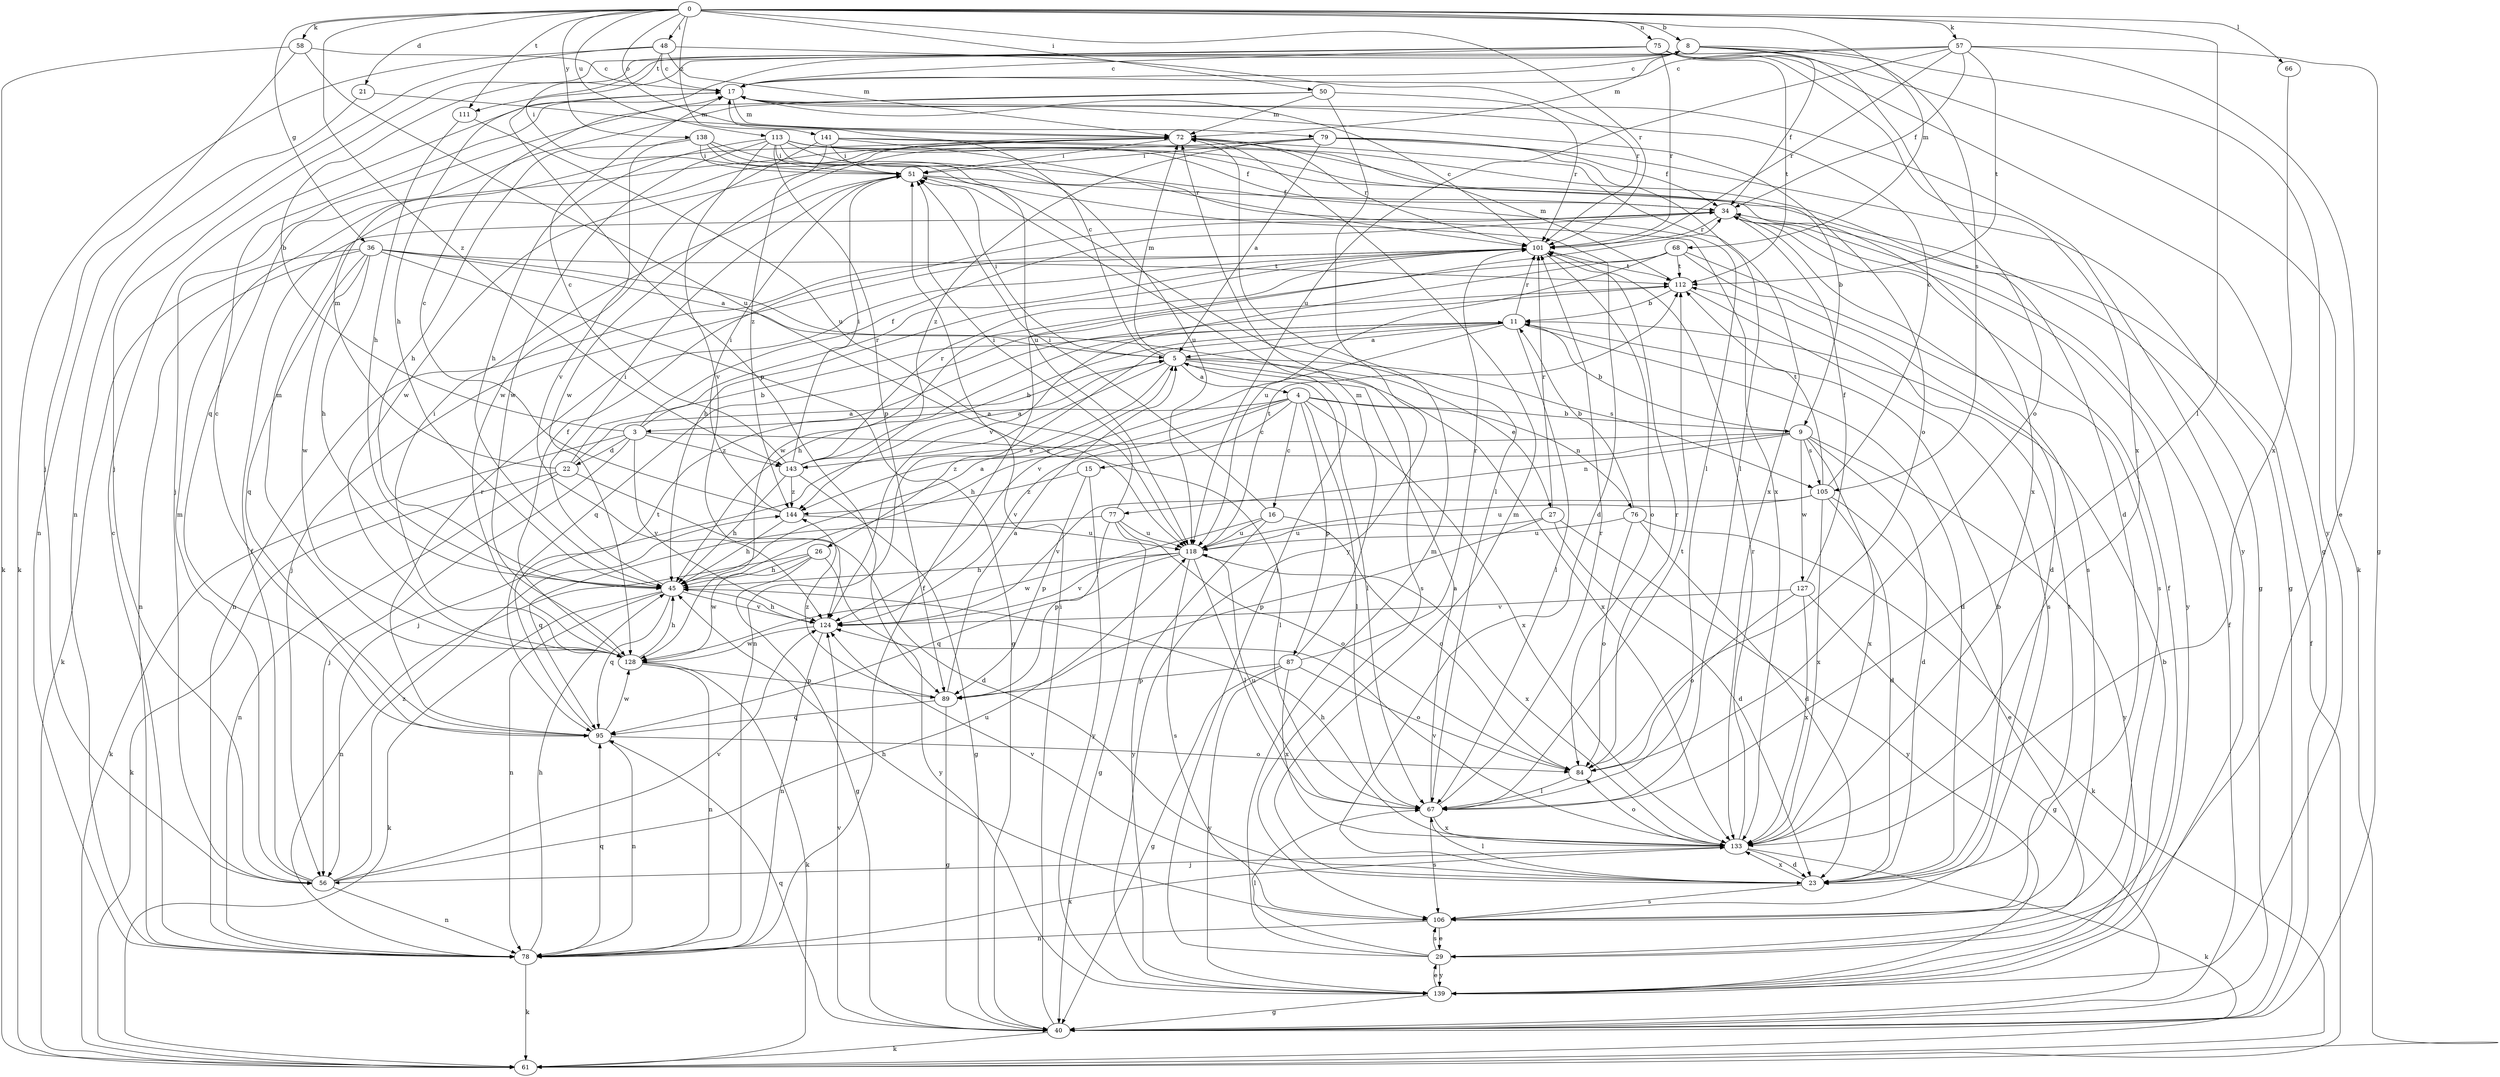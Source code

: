 strict digraph  {
0;
3;
4;
5;
8;
9;
11;
15;
16;
17;
21;
22;
23;
26;
27;
29;
34;
36;
40;
45;
48;
50;
51;
56;
57;
58;
61;
66;
67;
68;
72;
75;
76;
77;
78;
79;
84;
87;
89;
95;
101;
105;
106;
111;
112;
113;
118;
124;
127;
128;
133;
138;
139;
141;
143;
144;
0 -> 8  [label=b];
0 -> 21  [label=d];
0 -> 36  [label=g];
0 -> 48  [label=i];
0 -> 50  [label=i];
0 -> 57  [label=k];
0 -> 58  [label=k];
0 -> 66  [label=l];
0 -> 67  [label=l];
0 -> 68  [label=m];
0 -> 75  [label=n];
0 -> 79  [label=o];
0 -> 101  [label=r];
0 -> 111  [label=t];
0 -> 113  [label=u];
0 -> 138  [label=y];
0 -> 141  [label=z];
0 -> 143  [label=z];
3 -> 8  [label=b];
3 -> 22  [label=d];
3 -> 34  [label=f];
3 -> 56  [label=j];
3 -> 61  [label=k];
3 -> 67  [label=l];
3 -> 101  [label=r];
3 -> 124  [label=v];
3 -> 143  [label=z];
4 -> 3  [label=a];
4 -> 9  [label=b];
4 -> 15  [label=c];
4 -> 16  [label=c];
4 -> 45  [label=h];
4 -> 67  [label=l];
4 -> 76  [label=n];
4 -> 87  [label=p];
4 -> 124  [label=v];
4 -> 133  [label=x];
5 -> 4  [label=a];
5 -> 17  [label=c];
5 -> 26  [label=e];
5 -> 27  [label=e];
5 -> 51  [label=i];
5 -> 56  [label=j];
5 -> 67  [label=l];
5 -> 72  [label=m];
5 -> 105  [label=s];
5 -> 133  [label=x];
8 -> 17  [label=c];
8 -> 34  [label=f];
8 -> 72  [label=m];
8 -> 84  [label=o];
8 -> 105  [label=s];
8 -> 111  [label=t];
8 -> 139  [label=y];
9 -> 11  [label=b];
9 -> 23  [label=d];
9 -> 77  [label=n];
9 -> 105  [label=s];
9 -> 127  [label=w];
9 -> 133  [label=x];
9 -> 139  [label=y];
9 -> 143  [label=z];
9 -> 144  [label=z];
11 -> 5  [label=a];
11 -> 23  [label=d];
11 -> 45  [label=h];
11 -> 67  [label=l];
11 -> 78  [label=n];
11 -> 101  [label=r];
11 -> 124  [label=v];
15 -> 89  [label=p];
15 -> 139  [label=y];
15 -> 144  [label=z];
16 -> 51  [label=i];
16 -> 84  [label=o];
16 -> 118  [label=u];
16 -> 128  [label=w];
16 -> 139  [label=y];
17 -> 72  [label=m];
17 -> 84  [label=o];
17 -> 139  [label=y];
21 -> 72  [label=m];
21 -> 78  [label=n];
22 -> 5  [label=a];
22 -> 11  [label=b];
22 -> 23  [label=d];
22 -> 61  [label=k];
22 -> 72  [label=m];
22 -> 78  [label=n];
23 -> 11  [label=b];
23 -> 67  [label=l];
23 -> 72  [label=m];
23 -> 106  [label=s];
23 -> 124  [label=v];
23 -> 133  [label=x];
26 -> 40  [label=g];
26 -> 45  [label=h];
26 -> 78  [label=n];
26 -> 128  [label=w];
26 -> 139  [label=y];
27 -> 23  [label=d];
27 -> 89  [label=p];
27 -> 101  [label=r];
27 -> 118  [label=u];
27 -> 139  [label=y];
29 -> 34  [label=f];
29 -> 51  [label=i];
29 -> 67  [label=l];
29 -> 72  [label=m];
29 -> 106  [label=s];
29 -> 139  [label=y];
34 -> 101  [label=r];
34 -> 106  [label=s];
34 -> 139  [label=y];
36 -> 5  [label=a];
36 -> 40  [label=g];
36 -> 45  [label=h];
36 -> 61  [label=k];
36 -> 78  [label=n];
36 -> 95  [label=q];
36 -> 106  [label=s];
36 -> 112  [label=t];
36 -> 128  [label=w];
40 -> 34  [label=f];
40 -> 51  [label=i];
40 -> 61  [label=k];
40 -> 95  [label=q];
40 -> 124  [label=v];
45 -> 5  [label=a];
45 -> 51  [label=i];
45 -> 61  [label=k];
45 -> 78  [label=n];
45 -> 95  [label=q];
45 -> 124  [label=v];
48 -> 17  [label=c];
48 -> 51  [label=i];
48 -> 61  [label=k];
48 -> 72  [label=m];
48 -> 78  [label=n];
48 -> 101  [label=r];
50 -> 56  [label=j];
50 -> 72  [label=m];
50 -> 95  [label=q];
50 -> 101  [label=r];
50 -> 139  [label=y];
51 -> 34  [label=f];
51 -> 67  [label=l];
56 -> 34  [label=f];
56 -> 72  [label=m];
56 -> 78  [label=n];
56 -> 118  [label=u];
56 -> 124  [label=v];
56 -> 144  [label=z];
57 -> 17  [label=c];
57 -> 29  [label=e];
57 -> 34  [label=f];
57 -> 40  [label=g];
57 -> 45  [label=h];
57 -> 101  [label=r];
57 -> 112  [label=t];
57 -> 118  [label=u];
58 -> 17  [label=c];
58 -> 56  [label=j];
58 -> 61  [label=k];
58 -> 118  [label=u];
61 -> 34  [label=f];
66 -> 133  [label=x];
67 -> 5  [label=a];
67 -> 101  [label=r];
67 -> 106  [label=s];
67 -> 112  [label=t];
67 -> 118  [label=u];
67 -> 133  [label=x];
68 -> 23  [label=d];
68 -> 106  [label=s];
68 -> 112  [label=t];
68 -> 118  [label=u];
68 -> 124  [label=v];
68 -> 128  [label=w];
72 -> 51  [label=i];
72 -> 101  [label=r];
72 -> 128  [label=w];
72 -> 133  [label=x];
75 -> 17  [label=c];
75 -> 40  [label=g];
75 -> 56  [label=j];
75 -> 61  [label=k];
75 -> 89  [label=p];
75 -> 101  [label=r];
75 -> 112  [label=t];
75 -> 133  [label=x];
76 -> 11  [label=b];
76 -> 23  [label=d];
76 -> 61  [label=k];
76 -> 84  [label=o];
76 -> 118  [label=u];
77 -> 40  [label=g];
77 -> 51  [label=i];
77 -> 84  [label=o];
77 -> 89  [label=p];
77 -> 95  [label=q];
77 -> 118  [label=u];
78 -> 17  [label=c];
78 -> 34  [label=f];
78 -> 45  [label=h];
78 -> 61  [label=k];
78 -> 95  [label=q];
78 -> 133  [label=x];
79 -> 5  [label=a];
79 -> 34  [label=f];
79 -> 40  [label=g];
79 -> 51  [label=i];
79 -> 67  [label=l];
79 -> 128  [label=w];
79 -> 144  [label=z];
84 -> 67  [label=l];
84 -> 101  [label=r];
87 -> 40  [label=g];
87 -> 72  [label=m];
87 -> 84  [label=o];
87 -> 89  [label=p];
87 -> 101  [label=r];
87 -> 133  [label=x];
87 -> 139  [label=y];
89 -> 5  [label=a];
89 -> 40  [label=g];
89 -> 95  [label=q];
89 -> 144  [label=z];
95 -> 17  [label=c];
95 -> 78  [label=n];
95 -> 84  [label=o];
95 -> 101  [label=r];
95 -> 112  [label=t];
95 -> 128  [label=w];
101 -> 17  [label=c];
101 -> 45  [label=h];
101 -> 56  [label=j];
101 -> 78  [label=n];
101 -> 84  [label=o];
101 -> 112  [label=t];
105 -> 17  [label=c];
105 -> 23  [label=d];
105 -> 29  [label=e];
105 -> 112  [label=t];
105 -> 118  [label=u];
105 -> 124  [label=v];
105 -> 133  [label=x];
106 -> 29  [label=e];
106 -> 45  [label=h];
106 -> 78  [label=n];
106 -> 112  [label=t];
111 -> 45  [label=h];
111 -> 118  [label=u];
112 -> 11  [label=b];
112 -> 72  [label=m];
112 -> 95  [label=q];
112 -> 106  [label=s];
113 -> 34  [label=f];
113 -> 40  [label=g];
113 -> 45  [label=h];
113 -> 51  [label=i];
113 -> 67  [label=l];
113 -> 89  [label=p];
113 -> 118  [label=u];
113 -> 124  [label=v];
113 -> 128  [label=w];
113 -> 133  [label=x];
118 -> 45  [label=h];
118 -> 67  [label=l];
118 -> 95  [label=q];
118 -> 106  [label=s];
118 -> 112  [label=t];
118 -> 124  [label=v];
118 -> 133  [label=x];
124 -> 45  [label=h];
124 -> 78  [label=n];
124 -> 128  [label=w];
127 -> 34  [label=f];
127 -> 40  [label=g];
127 -> 84  [label=o];
127 -> 124  [label=v];
127 -> 133  [label=x];
128 -> 34  [label=f];
128 -> 45  [label=h];
128 -> 51  [label=i];
128 -> 61  [label=k];
128 -> 72  [label=m];
128 -> 78  [label=n];
128 -> 89  [label=p];
133 -> 23  [label=d];
133 -> 45  [label=h];
133 -> 56  [label=j];
133 -> 61  [label=k];
133 -> 84  [label=o];
133 -> 101  [label=r];
133 -> 124  [label=v];
138 -> 23  [label=d];
138 -> 45  [label=h];
138 -> 51  [label=i];
138 -> 118  [label=u];
138 -> 124  [label=v];
138 -> 133  [label=x];
139 -> 11  [label=b];
139 -> 29  [label=e];
139 -> 40  [label=g];
141 -> 23  [label=d];
141 -> 51  [label=i];
141 -> 101  [label=r];
141 -> 128  [label=w];
141 -> 144  [label=z];
141 -> 9  [label=b];
143 -> 5  [label=a];
143 -> 11  [label=b];
143 -> 17  [label=c];
143 -> 40  [label=g];
143 -> 45  [label=h];
143 -> 51  [label=i];
143 -> 101  [label=r];
143 -> 144  [label=z];
144 -> 17  [label=c];
144 -> 45  [label=h];
144 -> 51  [label=i];
144 -> 118  [label=u];
}

